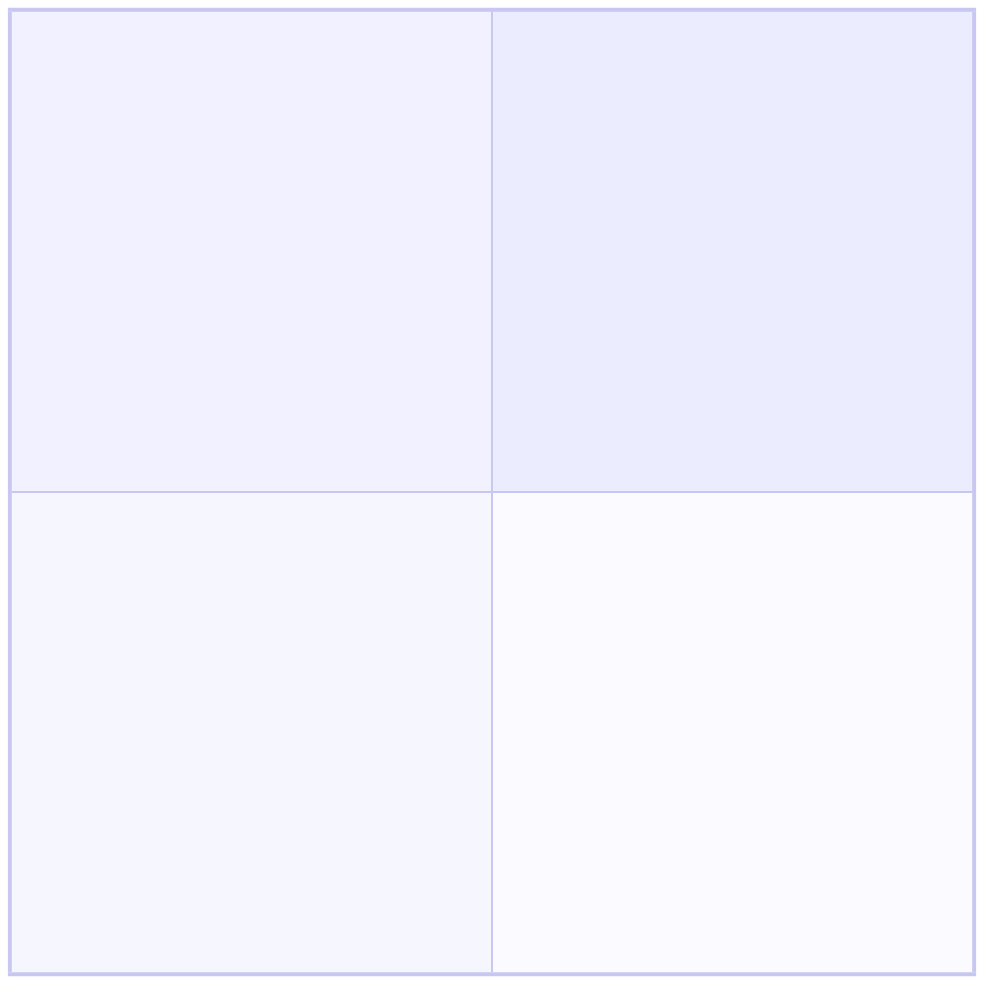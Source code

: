 %% SYNTAX TEST "source.mermaid" "quadrant chart test"

quadrantChart
%% <------------------ keyword.control.mermaid
    %% a comment
%%  ^^^^^^^^^^^^ comment